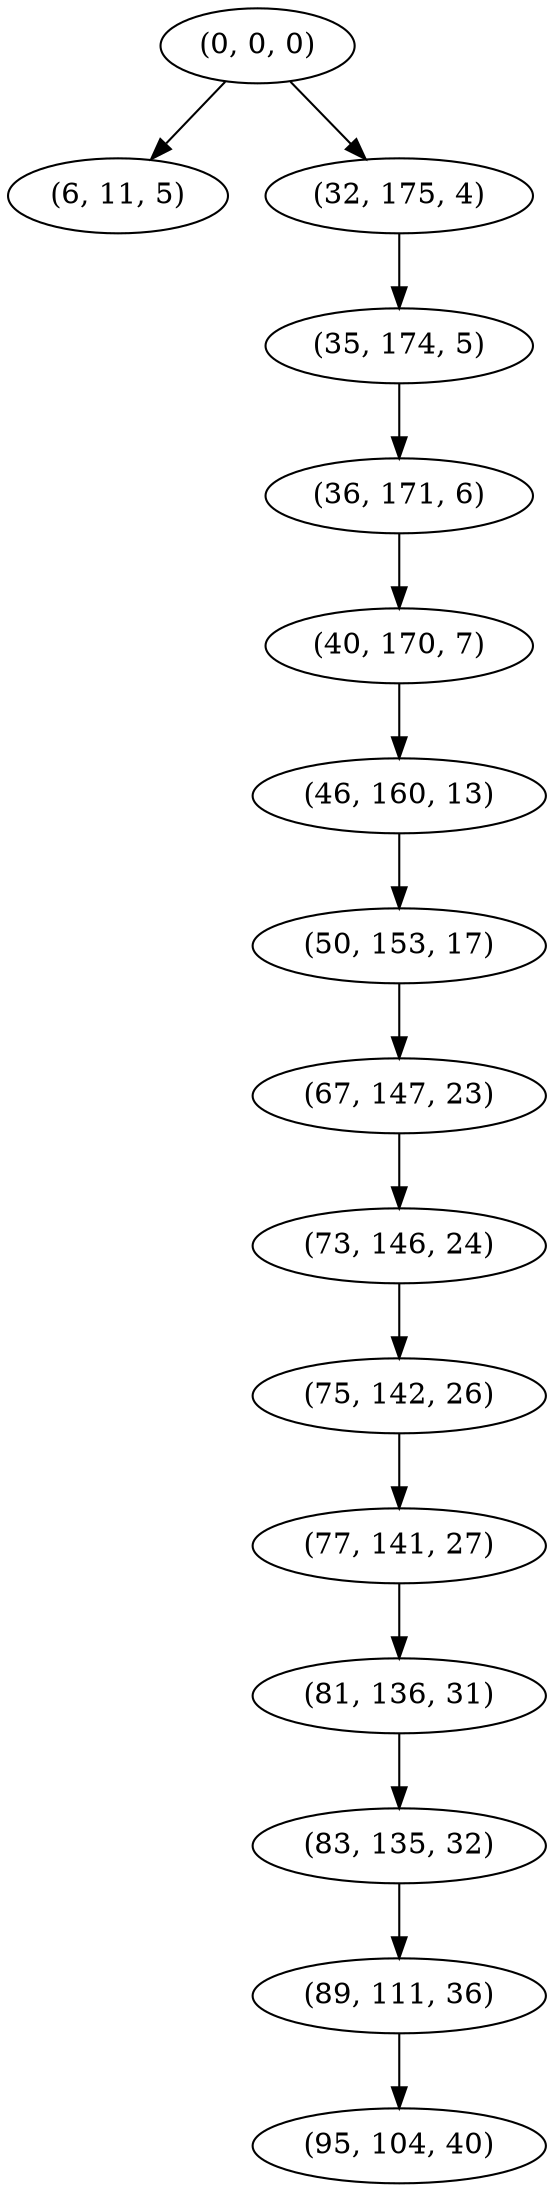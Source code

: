 digraph tree {
    "(0, 0, 0)";
    "(6, 11, 5)";
    "(32, 175, 4)";
    "(35, 174, 5)";
    "(36, 171, 6)";
    "(40, 170, 7)";
    "(46, 160, 13)";
    "(50, 153, 17)";
    "(67, 147, 23)";
    "(73, 146, 24)";
    "(75, 142, 26)";
    "(77, 141, 27)";
    "(81, 136, 31)";
    "(83, 135, 32)";
    "(89, 111, 36)";
    "(95, 104, 40)";
    "(0, 0, 0)" -> "(6, 11, 5)";
    "(0, 0, 0)" -> "(32, 175, 4)";
    "(32, 175, 4)" -> "(35, 174, 5)";
    "(35, 174, 5)" -> "(36, 171, 6)";
    "(36, 171, 6)" -> "(40, 170, 7)";
    "(40, 170, 7)" -> "(46, 160, 13)";
    "(46, 160, 13)" -> "(50, 153, 17)";
    "(50, 153, 17)" -> "(67, 147, 23)";
    "(67, 147, 23)" -> "(73, 146, 24)";
    "(73, 146, 24)" -> "(75, 142, 26)";
    "(75, 142, 26)" -> "(77, 141, 27)";
    "(77, 141, 27)" -> "(81, 136, 31)";
    "(81, 136, 31)" -> "(83, 135, 32)";
    "(83, 135, 32)" -> "(89, 111, 36)";
    "(89, 111, 36)" -> "(95, 104, 40)";
}
